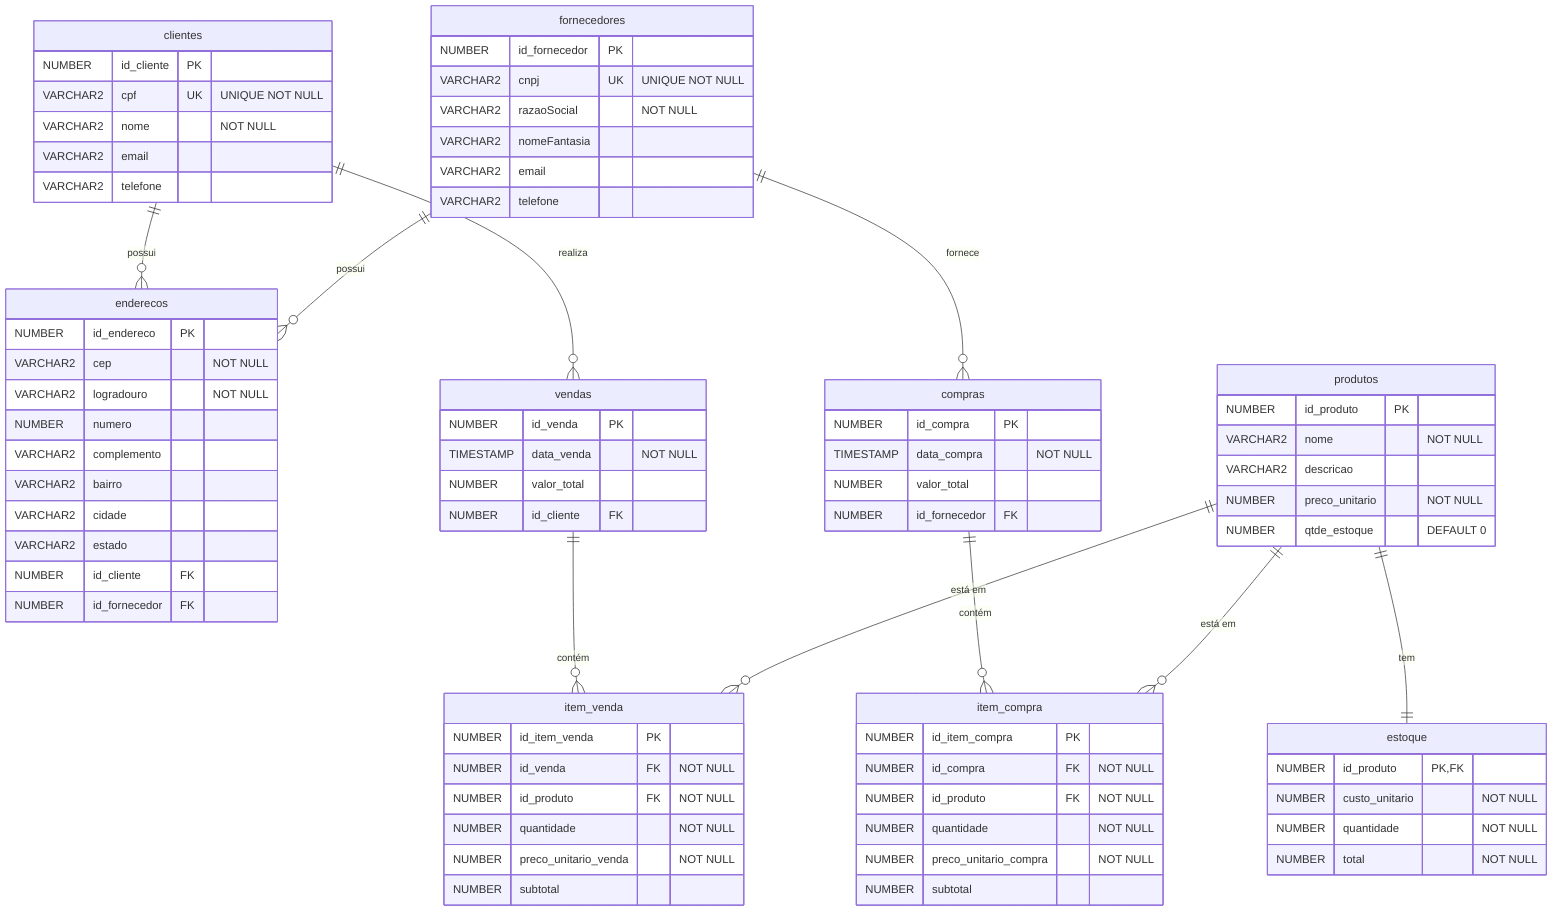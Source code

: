 erDiagram
    clientes {
        NUMBER id_cliente PK
        VARCHAR2 cpf UK "UNIQUE NOT NULL"
        VARCHAR2 nome "NOT NULL"
        VARCHAR2 email
        VARCHAR2 telefone
    }

    fornecedores {
        NUMBER id_fornecedor PK
        VARCHAR2 cnpj UK "UNIQUE NOT NULL"
        VARCHAR2 razaoSocial "NOT NULL"
        VARCHAR2 nomeFantasia
        VARCHAR2 email
        VARCHAR2 telefone
    }

    enderecos {
        NUMBER id_endereco PK
        VARCHAR2 cep "NOT NULL"
        VARCHAR2 logradouro "NOT NULL"
        NUMBER numero
        VARCHAR2 complemento
        VARCHAR2 bairro
        VARCHAR2 cidade
        VARCHAR2 estado
        NUMBER id_cliente FK
        NUMBER id_fornecedor FK
    }

    produtos {
        NUMBER id_produto PK
        VARCHAR2 nome "NOT NULL"
        VARCHAR2 descricao
        NUMBER preco_unitario "NOT NULL"
        NUMBER qtde_estoque "DEFAULT 0"
    }

    estoque {
        NUMBER id_produto PK,FK
        NUMBER custo_unitario "NOT NULL"
        NUMBER quantidade "NOT NULL"
        NUMBER total "NOT NULL"
    }

    vendas {
        NUMBER id_venda PK
        TIMESTAMP data_venda "NOT NULL"
        NUMBER valor_total
        NUMBER id_cliente FK
    }

    compras {
        NUMBER id_compra PK
        TIMESTAMP data_compra "NOT NULL"
        NUMBER valor_total
        NUMBER id_fornecedor FK
    }

    item_venda {
        NUMBER id_item_venda PK
        NUMBER id_venda FK "NOT NULL"
        NUMBER id_produto FK "NOT NULL"
        NUMBER quantidade "NOT NULL"
        NUMBER preco_unitario_venda "NOT NULL"
        NUMBER subtotal
    }

    item_compra {
        NUMBER id_item_compra PK
        NUMBER id_compra FK "NOT NULL"
        NUMBER id_produto FK "NOT NULL"
        NUMBER quantidade "NOT NULL"
        NUMBER preco_unitario_compra "NOT NULL"
        NUMBER subtotal
    }

    clientes ||--o{ enderecos : "possui"
    fornecedores ||--o{ enderecos : "possui"
    clientes ||--o{ vendas : "realiza"
    fornecedores ||--o{ compras : "fornece"
    produtos ||--|| estoque : "tem"
    vendas ||--o{ item_venda : "contém"
    produtos ||--o{ item_venda : "está em"
    compras ||--o{ item_compra : "contém"
    produtos ||--o{ item_compra : "está em"